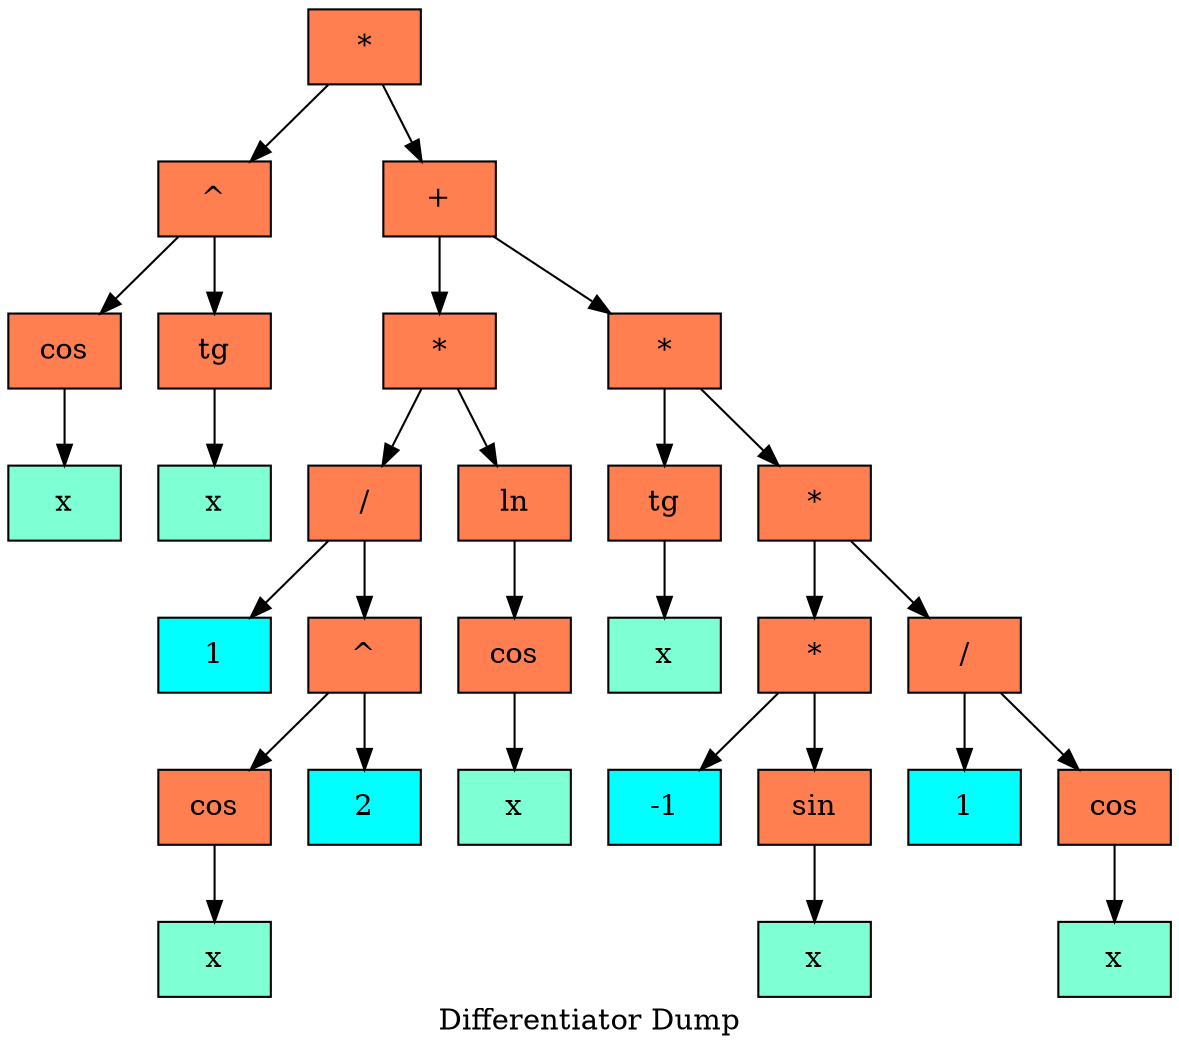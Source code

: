   digraph tree  {
  node[   shape     = "Mrecord",  style     = "filled",  fillcolor = "aqua",  fontcolor = "#000000",  margin    = "0.075"];
  rankdir   = "TB";

  label     = "Differentiator Dump";
"node5" [shape = "record", label = "{*}", fillcolor = "coral"]
"node6" [shape = "record", label = "{^}", fillcolor = "coral"]
"node7" [shape = "record", label = "{cos}", fillcolor = "coral"]
"node8" [shape = "record", label = "{x}", fillcolor = "aquamarine"]
"node7" -> "node8"
"node6" -> "node7"
"node9" [shape = "record", label = "{tg}", fillcolor = "coral"]
"node10" [shape = "record", label = "{x}", fillcolor = "aquamarine"]
"node9" -> "node10"
"node6" -> "node9"
"node5" -> "node6"
"node11" [shape = "record", label = "{+}", fillcolor = "coral"]
"node12" [shape = "record", label = "{*}", fillcolor = "coral"]
"node13" [shape = "record", label = "{/}", fillcolor = "coral"]
"node14" [shape = "record", label = "{1}", fillcolor = "aqua"]
"node13" -> "node14"
"node15" [shape = "record", label = "{^}", fillcolor = "coral"]
"node16" [shape = "record", label = "{cos}", fillcolor = "coral"]
"node17" [shape = "record", label = "{x}", fillcolor = "aquamarine"]
"node16" -> "node17"
"node15" -> "node16"
"node18" [shape = "record", label = "{2}", fillcolor = "aqua"]
"node15" -> "node18"
"node13" -> "node15"
"node12" -> "node13"
"node19" [shape = "record", label = "{ln}", fillcolor = "coral"]
"node20" [shape = "record", label = "{cos}", fillcolor = "coral"]
"node21" [shape = "record", label = "{x}", fillcolor = "aquamarine"]
"node20" -> "node21"
"node19" -> "node20"
"node12" -> "node19"
"node11" -> "node12"
"node22" [shape = "record", label = "{*}", fillcolor = "coral"]
"node23" [shape = "record", label = "{tg}", fillcolor = "coral"]
"node24" [shape = "record", label = "{x}", fillcolor = "aquamarine"]
"node23" -> "node24"
"node22" -> "node23"
"node25" [shape = "record", label = "{*}", fillcolor = "coral"]
"node26" [shape = "record", label = "{*}", fillcolor = "coral"]
"node27" [shape = "record", label = "{-1}", fillcolor = "aqua"]
"node26" -> "node27"
"node28" [shape = "record", label = "{sin}", fillcolor = "coral"]
"node29" [shape = "record", label = "{x}", fillcolor = "aquamarine"]
"node28" -> "node29"
"node26" -> "node28"
"node25" -> "node26"
"node30" [shape = "record", label = "{/}", fillcolor = "coral"]
"node31" [shape = "record", label = "{1}", fillcolor = "aqua"]
"node30" -> "node31"
"node32" [shape = "record", label = "{cos}", fillcolor = "coral"]
"node33" [shape = "record", label = "{x}", fillcolor = "aquamarine"]
"node32" -> "node33"
"node30" -> "node32"
"node25" -> "node30"
"node22" -> "node25"
"node11" -> "node22"
"node5" -> "node11"
  }